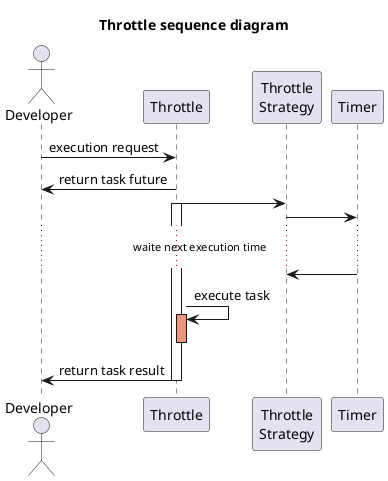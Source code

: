 @startuml
title Throttle sequence diagram

actor Developer as D
participant Throttle as Tr
participant "Throttle\nStrategy" as TrS
participant Timer as T

D -> Tr: execution request
D <- Tr: return task future

Tr -> TrS
activate Tr
TrS -> T
...waite next execution time...
TrS <- T
Tr -> Tr: execute task
activate Tr #DarkSalmon
deactivate Tr

D <- Tr: return task result
deactivate Tr

@enduml
